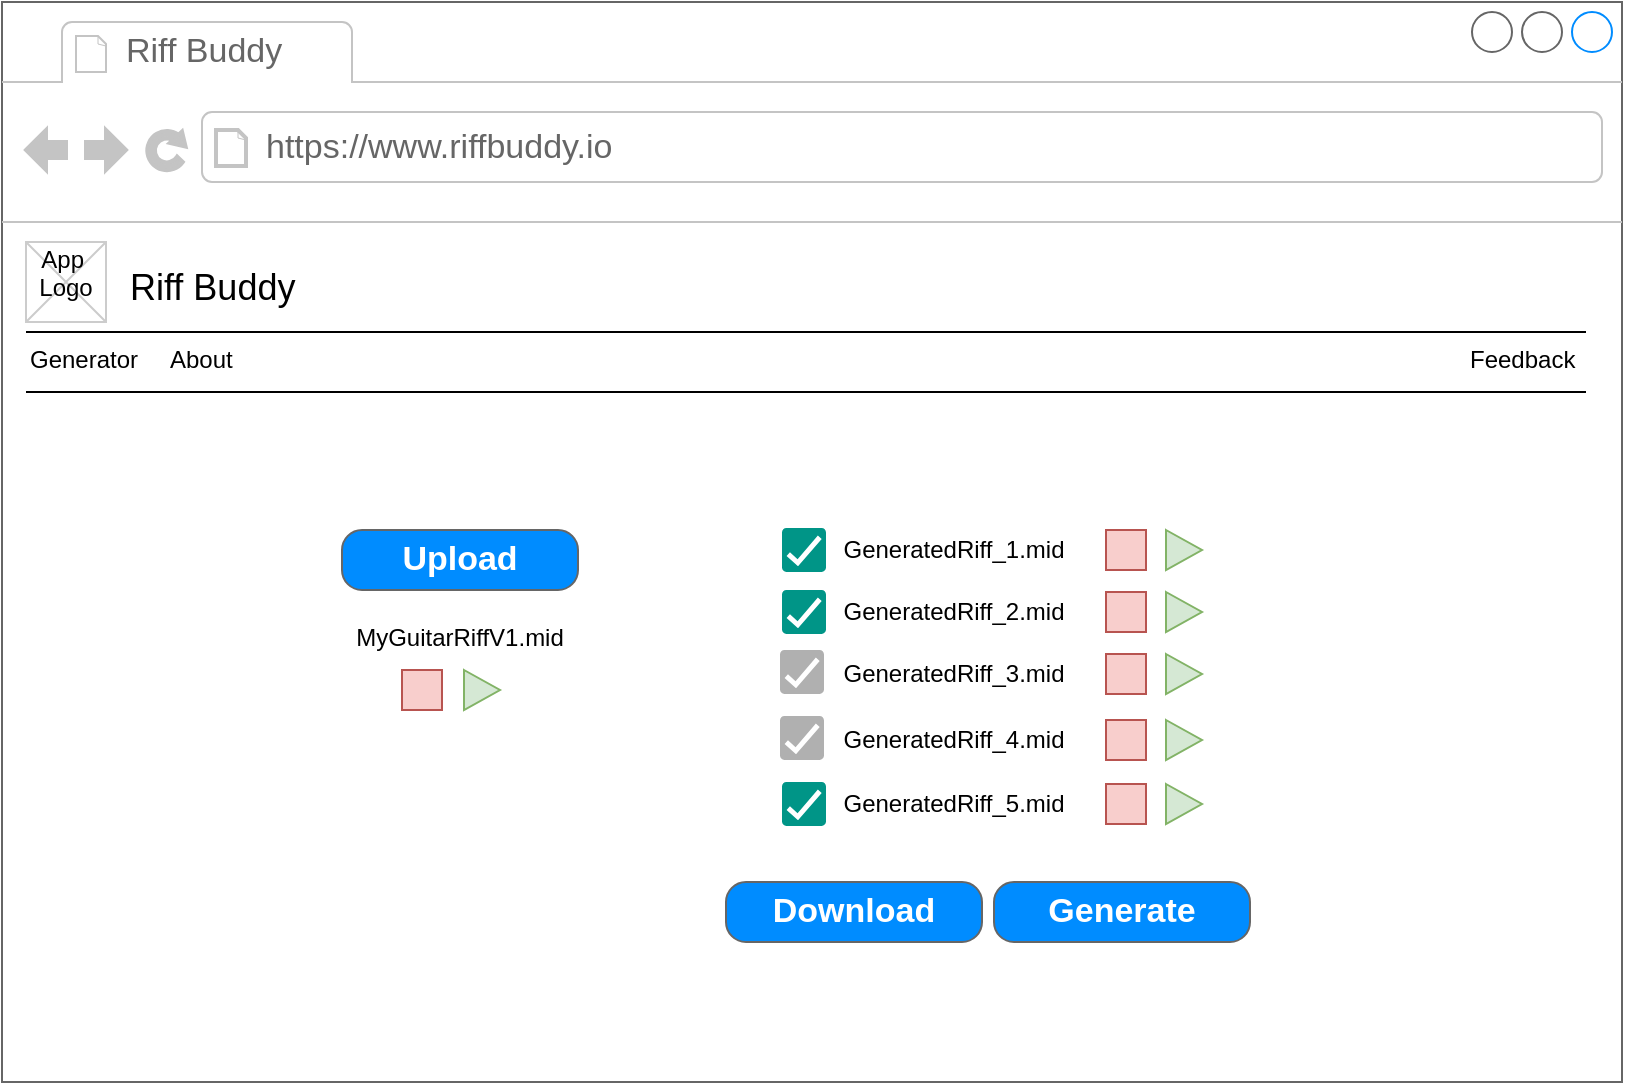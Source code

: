 <mxfile version="13.7.3" type="device"><diagram name="Page-1" id="f1b7ffb7-ca1e-a977-7cf5-a751b3c06c05"><mxGraphModel dx="1086" dy="2095" grid="1" gridSize="10" guides="1" tooltips="1" connect="1" arrows="1" fold="1" page="1" pageScale="1" pageWidth="826" pageHeight="1169" background="#ffffff" math="0" shadow="0"><root><mxCell id="0"/><mxCell id="1" parent="0"/><mxCell id="qzvAtIg_Umd2-Q_K1Cw--67" value="" style="strokeWidth=1;shadow=0;dashed=0;align=center;html=1;shape=mxgraph.mockup.containers.browserWindow;rSize=0;strokeColor=#666666;strokeColor2=#008cff;strokeColor3=#c4c4c4;mainText=,;recursiveResize=0;" vertex="1" parent="1"><mxGeometry x="8" y="-80" width="810" height="540" as="geometry"/></mxCell><mxCell id="qzvAtIg_Umd2-Q_K1Cw--68" value="Riff Buddy" style="strokeWidth=1;shadow=0;dashed=0;align=center;html=1;shape=mxgraph.mockup.containers.anchor;fontSize=17;fontColor=#666666;align=left;" vertex="1" parent="qzvAtIg_Umd2-Q_K1Cw--67"><mxGeometry x="60" y="12" width="110" height="26" as="geometry"/></mxCell><mxCell id="qzvAtIg_Umd2-Q_K1Cw--69" value="https://www.riffbuddy.io" style="strokeWidth=1;shadow=0;dashed=0;align=center;html=1;shape=mxgraph.mockup.containers.anchor;rSize=0;fontSize=17;fontColor=#666666;align=left;" vertex="1" parent="qzvAtIg_Umd2-Q_K1Cw--67"><mxGeometry x="130" y="60" width="250" height="26" as="geometry"/></mxCell><mxCell id="qzvAtIg_Umd2-Q_K1Cw--70" value="Generate" style="strokeWidth=1;shadow=0;dashed=0;align=center;html=1;shape=mxgraph.mockup.buttons.button;strokeColor=#666666;fontColor=#ffffff;mainText=;buttonStyle=round;fontSize=17;fontStyle=1;fillColor=#008cff;whiteSpace=wrap;" vertex="1" parent="qzvAtIg_Umd2-Q_K1Cw--67"><mxGeometry x="496" y="440" width="128" height="30" as="geometry"/></mxCell><mxCell id="qzvAtIg_Umd2-Q_K1Cw--71" value="Upload" style="strokeWidth=1;shadow=0;dashed=0;align=center;html=1;shape=mxgraph.mockup.buttons.button;strokeColor=#666666;fontColor=#ffffff;mainText=;buttonStyle=round;fontSize=17;fontStyle=1;fillColor=#008cff;whiteSpace=wrap;" vertex="1" parent="qzvAtIg_Umd2-Q_K1Cw--67"><mxGeometry x="170" y="264" width="118" height="30" as="geometry"/></mxCell><mxCell id="qzvAtIg_Umd2-Q_K1Cw--72" value="MyGuitarRiffV1.mid" style="text;html=1;strokeColor=none;fillColor=none;align=center;verticalAlign=middle;whiteSpace=wrap;rounded=0;" vertex="1" parent="qzvAtIg_Umd2-Q_K1Cw--67"><mxGeometry x="209" y="308" width="40" height="20" as="geometry"/></mxCell><mxCell id="qzvAtIg_Umd2-Q_K1Cw--74" value="" style="triangle;whiteSpace=wrap;html=1;fillColor=#d5e8d4;strokeColor=#82b366;" vertex="1" parent="qzvAtIg_Umd2-Q_K1Cw--67"><mxGeometry x="231" y="334" width="18" height="20" as="geometry"/></mxCell><mxCell id="qzvAtIg_Umd2-Q_K1Cw--75" value="" style="whiteSpace=wrap;html=1;aspect=fixed;fillColor=#f8cecc;strokeColor=#b85450;" vertex="1" parent="qzvAtIg_Umd2-Q_K1Cw--67"><mxGeometry x="200" y="334" width="20" height="20" as="geometry"/></mxCell><mxCell id="qzvAtIg_Umd2-Q_K1Cw--78" value="GeneratedRiff_1.mid" style="text;html=1;strokeColor=none;fillColor=none;align=center;verticalAlign=middle;whiteSpace=wrap;rounded=0;" vertex="1" parent="qzvAtIg_Umd2-Q_K1Cw--67"><mxGeometry x="456" y="264" width="40" height="20" as="geometry"/></mxCell><mxCell id="qzvAtIg_Umd2-Q_K1Cw--90" value="" style="dashed=0;labelPosition=right;align=left;shape=mxgraph.gmdl.checkbox;strokeColor=none;fillColor=#009587;strokeWidth=2;aspect=fixed;" vertex="1" parent="qzvAtIg_Umd2-Q_K1Cw--67"><mxGeometry x="390" y="263" width="22" height="22" as="geometry"/></mxCell><mxCell id="qzvAtIg_Umd2-Q_K1Cw--91" value="" style="triangle;whiteSpace=wrap;html=1;fillColor=#d5e8d4;strokeColor=#82b366;" vertex="1" parent="qzvAtIg_Umd2-Q_K1Cw--67"><mxGeometry x="582" y="264" width="18" height="20" as="geometry"/></mxCell><mxCell id="qzvAtIg_Umd2-Q_K1Cw--92" value="" style="whiteSpace=wrap;html=1;aspect=fixed;fillColor=#f8cecc;strokeColor=#b85450;" vertex="1" parent="qzvAtIg_Umd2-Q_K1Cw--67"><mxGeometry x="552" y="264" width="20" height="20" as="geometry"/></mxCell><mxCell id="qzvAtIg_Umd2-Q_K1Cw--104" value="GeneratedRiff_2.mid" style="text;html=1;strokeColor=none;fillColor=none;align=center;verticalAlign=middle;whiteSpace=wrap;rounded=0;" vertex="1" parent="qzvAtIg_Umd2-Q_K1Cw--67"><mxGeometry x="456" y="295" width="40" height="20" as="geometry"/></mxCell><mxCell id="qzvAtIg_Umd2-Q_K1Cw--105" value="" style="dashed=0;labelPosition=right;align=left;shape=mxgraph.gmdl.checkbox;strokeColor=none;fillColor=#009587;strokeWidth=2;aspect=fixed;" vertex="1" parent="qzvAtIg_Umd2-Q_K1Cw--67"><mxGeometry x="390" y="294" width="22" height="22" as="geometry"/></mxCell><mxCell id="qzvAtIg_Umd2-Q_K1Cw--106" value="" style="triangle;whiteSpace=wrap;html=1;fillColor=#d5e8d4;strokeColor=#82b366;" vertex="1" parent="qzvAtIg_Umd2-Q_K1Cw--67"><mxGeometry x="582" y="295" width="18" height="20" as="geometry"/></mxCell><mxCell id="qzvAtIg_Umd2-Q_K1Cw--107" value="" style="whiteSpace=wrap;html=1;aspect=fixed;fillColor=#f8cecc;strokeColor=#b85450;" vertex="1" parent="qzvAtIg_Umd2-Q_K1Cw--67"><mxGeometry x="552" y="295" width="20" height="20" as="geometry"/></mxCell><mxCell id="qzvAtIg_Umd2-Q_K1Cw--108" value="GeneratedRiff_3.mid" style="text;html=1;strokeColor=none;fillColor=none;align=center;verticalAlign=middle;whiteSpace=wrap;rounded=0;" vertex="1" parent="qzvAtIg_Umd2-Q_K1Cw--67"><mxGeometry x="456" y="326" width="40" height="20" as="geometry"/></mxCell><mxCell id="qzvAtIg_Umd2-Q_K1Cw--110" value="" style="triangle;whiteSpace=wrap;html=1;fillColor=#d5e8d4;strokeColor=#82b366;" vertex="1" parent="qzvAtIg_Umd2-Q_K1Cw--67"><mxGeometry x="582" y="326" width="18" height="20" as="geometry"/></mxCell><mxCell id="qzvAtIg_Umd2-Q_K1Cw--111" value="" style="whiteSpace=wrap;html=1;aspect=fixed;fillColor=#f8cecc;strokeColor=#b85450;" vertex="1" parent="qzvAtIg_Umd2-Q_K1Cw--67"><mxGeometry x="552" y="326" width="20" height="20" as="geometry"/></mxCell><mxCell id="qzvAtIg_Umd2-Q_K1Cw--112" value="GeneratedRiff_4.mid" style="text;html=1;strokeColor=none;fillColor=none;align=center;verticalAlign=middle;whiteSpace=wrap;rounded=0;" vertex="1" parent="qzvAtIg_Umd2-Q_K1Cw--67"><mxGeometry x="456" y="359" width="40" height="20" as="geometry"/></mxCell><mxCell id="qzvAtIg_Umd2-Q_K1Cw--114" value="" style="triangle;whiteSpace=wrap;html=1;fillColor=#d5e8d4;strokeColor=#82b366;" vertex="1" parent="qzvAtIg_Umd2-Q_K1Cw--67"><mxGeometry x="582" y="359" width="18" height="20" as="geometry"/></mxCell><mxCell id="qzvAtIg_Umd2-Q_K1Cw--115" value="" style="whiteSpace=wrap;html=1;aspect=fixed;fillColor=#f8cecc;strokeColor=#b85450;" vertex="1" parent="qzvAtIg_Umd2-Q_K1Cw--67"><mxGeometry x="552" y="359" width="20" height="20" as="geometry"/></mxCell><mxCell id="qzvAtIg_Umd2-Q_K1Cw--116" value="GeneratedRiff_5.mid" style="text;html=1;strokeColor=none;fillColor=none;align=center;verticalAlign=middle;whiteSpace=wrap;rounded=0;" vertex="1" parent="qzvAtIg_Umd2-Q_K1Cw--67"><mxGeometry x="456" y="391" width="40" height="20" as="geometry"/></mxCell><mxCell id="qzvAtIg_Umd2-Q_K1Cw--117" value="" style="dashed=0;labelPosition=right;align=left;shape=mxgraph.gmdl.checkbox;strokeColor=none;fillColor=#009587;strokeWidth=2;aspect=fixed;" vertex="1" parent="qzvAtIg_Umd2-Q_K1Cw--67"><mxGeometry x="390" y="390" width="22" height="22" as="geometry"/></mxCell><mxCell id="qzvAtIg_Umd2-Q_K1Cw--118" value="" style="triangle;whiteSpace=wrap;html=1;fillColor=#d5e8d4;strokeColor=#82b366;" vertex="1" parent="qzvAtIg_Umd2-Q_K1Cw--67"><mxGeometry x="582" y="391" width="18" height="20" as="geometry"/></mxCell><mxCell id="qzvAtIg_Umd2-Q_K1Cw--119" value="" style="whiteSpace=wrap;html=1;aspect=fixed;fillColor=#f8cecc;strokeColor=#b85450;" vertex="1" parent="qzvAtIg_Umd2-Q_K1Cw--67"><mxGeometry x="552" y="391" width="20" height="20" as="geometry"/></mxCell><mxCell id="qzvAtIg_Umd2-Q_K1Cw--120" value="Download" style="strokeWidth=1;shadow=0;dashed=0;align=center;html=1;shape=mxgraph.mockup.buttons.button;strokeColor=#666666;fontColor=#ffffff;mainText=;buttonStyle=round;fontSize=17;fontStyle=1;fillColor=#008cff;whiteSpace=wrap;" vertex="1" parent="qzvAtIg_Umd2-Q_K1Cw--67"><mxGeometry x="362" y="440" width="128" height="30" as="geometry"/></mxCell><mxCell id="qzvAtIg_Umd2-Q_K1Cw--122" value="" style="dashed=0;labelPosition=right;align=left;shape=mxgraph.gmdl.checkbox;strokeColor=none;fillColor=#B0B0B0;strokeWidth=2;aspect=fixed;" vertex="1" parent="qzvAtIg_Umd2-Q_K1Cw--67"><mxGeometry x="389" y="324" width="22" height="22" as="geometry"/></mxCell><mxCell id="qzvAtIg_Umd2-Q_K1Cw--123" value="" style="dashed=0;labelPosition=right;align=left;shape=mxgraph.gmdl.checkbox;strokeColor=none;fillColor=#B0B0B0;strokeWidth=2;aspect=fixed;" vertex="1" parent="qzvAtIg_Umd2-Q_K1Cw--67"><mxGeometry x="389" y="357" width="22" height="22" as="geometry"/></mxCell><mxCell id="2" value="Riff Buddy" style="text;spacingTop=-5;fontSize=18;fontStyle=0" parent="1" vertex="1"><mxGeometry x="70" y="50" width="230" height="20" as="geometry"/></mxCell><mxCell id="3" value="" style="line;strokeWidth=1" parent="1" vertex="1"><mxGeometry x="20" y="80" width="780" height="10" as="geometry"/></mxCell><mxCell id="4" value="" style="line;strokeWidth=1" parent="1" vertex="1"><mxGeometry x="20" y="110" width="780" height="10" as="geometry"/></mxCell><mxCell id="5" value="Generator" style="text;spacingTop=-5;" parent="1" vertex="1"><mxGeometry x="20" y="90.0" width="30" height="20" as="geometry"/></mxCell><mxCell id="6" value="About" style="text;spacingTop=-5;" parent="1" vertex="1"><mxGeometry x="90.0" y="90.0" width="30" height="20" as="geometry"/></mxCell><mxCell id="11" value="Feedback" style="text;spacingTop=-5;" parent="1" vertex="1"><mxGeometry x="740" y="90.0" width="30" height="20" as="geometry"/></mxCell><mxCell id="20" value="" style="verticalLabelPosition=bottom;verticalAlign=top;strokeWidth=1;shape=mxgraph.mockup.graphics.iconGrid;strokeColor=#CCCCCC;gridSize=1,1;" parent="1" vertex="1"><mxGeometry x="20" y="40" width="40" height="40" as="geometry"/></mxCell><mxCell id="21" value="App &#10;Logo" style="text;spacingTop=-5;align=center" parent="1" vertex="1"><mxGeometry x="20" y="40" width="40" height="40" as="geometry"/></mxCell></root></mxGraphModel></diagram></mxfile>